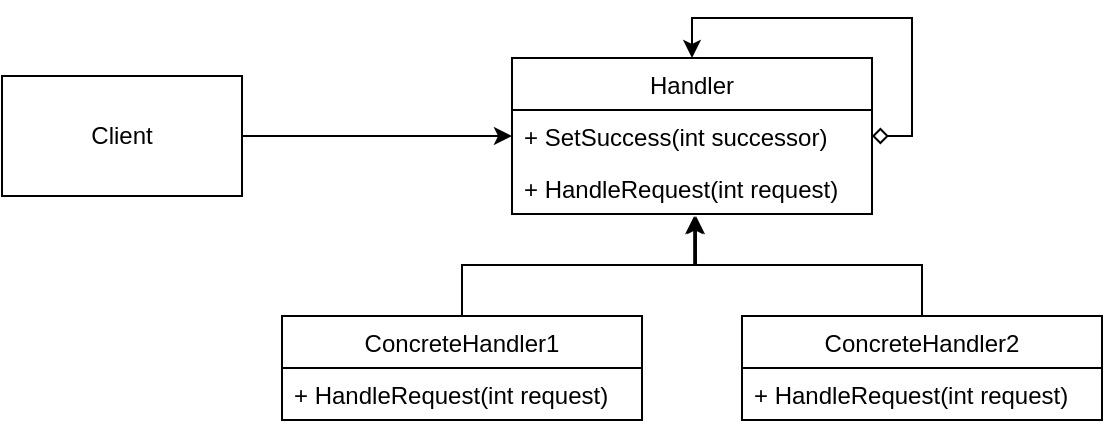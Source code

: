 <mxfile version="10.7.1" type="device"><diagram id="0lGOno2jLs4kvdqkT27O" name="Page-1"><mxGraphModel dx="2221" dy="824" grid="1" gridSize="10" guides="1" tooltips="1" connect="1" arrows="1" fold="1" page="1" pageScale="1" pageWidth="827" pageHeight="1169" math="0" shadow="0"><root><mxCell id="0"/><mxCell id="1" parent="0"/><mxCell id="Gg3C8djuR9x6NMU51xWx-11" style="edgeStyle=orthogonalEdgeStyle;rounded=0;orthogonalLoop=1;jettySize=auto;html=1;entryX=0;entryY=0.5;entryDx=0;entryDy=0;" edge="1" parent="1" source="Gg3C8djuR9x6NMU51xWx-1" target="Gg3C8djuR9x6NMU51xWx-3"><mxGeometry relative="1" as="geometry"/></mxCell><mxCell id="Gg3C8djuR9x6NMU51xWx-1" value="Client" style="rounded=0;whiteSpace=wrap;html=1;" vertex="1" parent="1"><mxGeometry x="-90" y="130" width="120" height="60" as="geometry"/></mxCell><mxCell id="Gg3C8djuR9x6NMU51xWx-2" value="Handler" style="swimlane;fontStyle=0;childLayout=stackLayout;horizontal=1;startSize=26;fillColor=none;horizontalStack=0;resizeParent=1;resizeParentMax=0;resizeLast=0;collapsible=1;marginBottom=0;" vertex="1" parent="1"><mxGeometry x="165" y="121" width="180" height="78" as="geometry"/></mxCell><mxCell id="Gg3C8djuR9x6NMU51xWx-3" value="+ SetSuccess(int successor)" style="text;strokeColor=none;fillColor=none;align=left;verticalAlign=top;spacingLeft=4;spacingRight=4;overflow=hidden;rotatable=0;points=[[0,0.5],[1,0.5]];portConstraint=eastwest;" vertex="1" parent="Gg3C8djuR9x6NMU51xWx-2"><mxGeometry y="26" width="180" height="26" as="geometry"/></mxCell><mxCell id="Gg3C8djuR9x6NMU51xWx-4" value="+ HandleRequest(int request)" style="text;strokeColor=none;fillColor=none;align=left;verticalAlign=top;spacingLeft=4;spacingRight=4;overflow=hidden;rotatable=0;points=[[0,0.5],[1,0.5]];portConstraint=eastwest;" vertex="1" parent="Gg3C8djuR9x6NMU51xWx-2"><mxGeometry y="52" width="180" height="26" as="geometry"/></mxCell><mxCell id="Gg3C8djuR9x6NMU51xWx-14" style="edgeStyle=orthogonalEdgeStyle;rounded=0;orthogonalLoop=1;jettySize=auto;html=1;endArrow=diamond;endFill=0;startArrow=classic;startFill=1;" edge="1" parent="Gg3C8djuR9x6NMU51xWx-2" source="Gg3C8djuR9x6NMU51xWx-2" target="Gg3C8djuR9x6NMU51xWx-3"><mxGeometry relative="1" as="geometry"/></mxCell><mxCell id="Gg3C8djuR9x6NMU51xWx-12" style="edgeStyle=orthogonalEdgeStyle;rounded=0;orthogonalLoop=1;jettySize=auto;html=1;entryX=0.511;entryY=1.038;entryDx=0;entryDy=0;entryPerimeter=0;" edge="1" parent="1" source="Gg3C8djuR9x6NMU51xWx-6" target="Gg3C8djuR9x6NMU51xWx-4"><mxGeometry relative="1" as="geometry"/></mxCell><mxCell id="Gg3C8djuR9x6NMU51xWx-6" value="ConcreteHandler1" style="swimlane;fontStyle=0;childLayout=stackLayout;horizontal=1;startSize=26;fillColor=none;horizontalStack=0;resizeParent=1;resizeParentMax=0;resizeLast=0;collapsible=1;marginBottom=0;" vertex="1" parent="1"><mxGeometry x="50" y="250" width="180" height="52" as="geometry"/></mxCell><mxCell id="Gg3C8djuR9x6NMU51xWx-8" value="+ HandleRequest(int request)" style="text;strokeColor=none;fillColor=none;align=left;verticalAlign=top;spacingLeft=4;spacingRight=4;overflow=hidden;rotatable=0;points=[[0,0.5],[1,0.5]];portConstraint=eastwest;" vertex="1" parent="Gg3C8djuR9x6NMU51xWx-6"><mxGeometry y="26" width="180" height="26" as="geometry"/></mxCell><mxCell id="Gg3C8djuR9x6NMU51xWx-13" style="edgeStyle=orthogonalEdgeStyle;rounded=0;orthogonalLoop=1;jettySize=auto;html=1;entryX=0.506;entryY=1.038;entryDx=0;entryDy=0;entryPerimeter=0;" edge="1" parent="1" source="Gg3C8djuR9x6NMU51xWx-9" target="Gg3C8djuR9x6NMU51xWx-4"><mxGeometry relative="1" as="geometry"/></mxCell><mxCell id="Gg3C8djuR9x6NMU51xWx-9" value="ConcreteHandler2" style="swimlane;fontStyle=0;childLayout=stackLayout;horizontal=1;startSize=26;fillColor=none;horizontalStack=0;resizeParent=1;resizeParentMax=0;resizeLast=0;collapsible=1;marginBottom=0;" vertex="1" parent="1"><mxGeometry x="280" y="250" width="180" height="52" as="geometry"/></mxCell><mxCell id="Gg3C8djuR9x6NMU51xWx-10" value="+ HandleRequest(int request)" style="text;strokeColor=none;fillColor=none;align=left;verticalAlign=top;spacingLeft=4;spacingRight=4;overflow=hidden;rotatable=0;points=[[0,0.5],[1,0.5]];portConstraint=eastwest;" vertex="1" parent="Gg3C8djuR9x6NMU51xWx-9"><mxGeometry y="26" width="180" height="26" as="geometry"/></mxCell></root></mxGraphModel></diagram></mxfile>